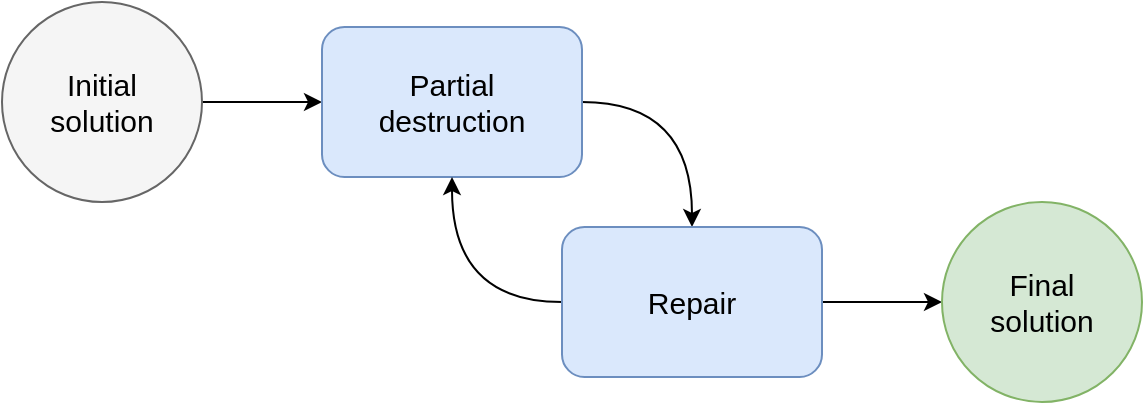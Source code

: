<mxfile version="26.0.2">
  <diagram name="Page-1" id="Ve6AKhZev0prQEUSMhcG">
    <mxGraphModel dx="1050" dy="557" grid="1" gridSize="10" guides="1" tooltips="1" connect="1" arrows="1" fold="1" page="1" pageScale="1" pageWidth="827" pageHeight="1169" math="0" shadow="0">
      <root>
        <mxCell id="0" />
        <mxCell id="1" parent="0" />
        <mxCell id="Fns-NLv8KHA7JG8k3tlo-4" value="" style="edgeStyle=orthogonalEdgeStyle;rounded=0;orthogonalLoop=1;jettySize=auto;fontFamily=Helvetica;fontSize=15;fontColor=#000000;" parent="1" source="Fns-NLv8KHA7JG8k3tlo-2" target="Fns-NLv8KHA7JG8k3tlo-3" edge="1">
          <mxGeometry relative="1" as="geometry" />
        </mxCell>
        <mxCell id="Fns-NLv8KHA7JG8k3tlo-2" value="Initial&#xa;solution" style="ellipse;whiteSpace=wrap;fillColor=#f5f5f5;strokeColor=#666666;fontColor=#000000;fontFamily=Helvetica;fontSize=15;" parent="1" vertex="1">
          <mxGeometry x="390" y="365" width="100" height="100" as="geometry" />
        </mxCell>
        <mxCell id="Fns-NLv8KHA7JG8k3tlo-19" value="" style="edgeStyle=orthogonalEdgeStyle;curved=1;rounded=0;orthogonalLoop=1;jettySize=auto;exitX=1;exitY=0.5;exitDx=0;exitDy=0;entryX=0.5;entryY=0;entryDx=0;entryDy=0;fontFamily=Helvetica;fontSize=15;fontColor=#000000;" parent="1" source="Fns-NLv8KHA7JG8k3tlo-3" target="Fns-NLv8KHA7JG8k3tlo-5" edge="1">
          <mxGeometry relative="1" as="geometry" />
        </mxCell>
        <mxCell id="Fns-NLv8KHA7JG8k3tlo-3" value="Partial&#xa;destruction" style="whiteSpace=wrap;fillColor=#dae8fc;strokeColor=#6c8ebf;rounded=1;glass=0;shadow=0;fontFamily=Helvetica;fontSize=15;fontColor=#000000;" parent="1" vertex="1">
          <mxGeometry x="550" y="377.5" width="130" height="75" as="geometry" />
        </mxCell>
        <mxCell id="Fns-NLv8KHA7JG8k3tlo-9" value="" style="edgeStyle=orthogonalEdgeStyle;rounded=0;orthogonalLoop=1;jettySize=auto;fontFamily=Helvetica;fontSize=15;fontColor=#000000;" parent="1" source="Fns-NLv8KHA7JG8k3tlo-5" target="Fns-NLv8KHA7JG8k3tlo-8" edge="1">
          <mxGeometry relative="1" as="geometry" />
        </mxCell>
        <mxCell id="Fns-NLv8KHA7JG8k3tlo-20" value="" style="edgeStyle=orthogonalEdgeStyle;curved=1;rounded=0;orthogonalLoop=1;jettySize=auto;exitX=0;exitY=0.5;exitDx=0;exitDy=0;entryX=0.5;entryY=1;entryDx=0;entryDy=0;fontFamily=Helvetica;fontSize=15;fontColor=#000000;" parent="1" source="Fns-NLv8KHA7JG8k3tlo-5" target="Fns-NLv8KHA7JG8k3tlo-3" edge="1">
          <mxGeometry relative="1" as="geometry" />
        </mxCell>
        <mxCell id="Fns-NLv8KHA7JG8k3tlo-5" value="Repair" style="whiteSpace=wrap;fillColor=#dae8fc;strokeColor=#6c8ebf;rounded=1;fontFamily=Helvetica;fontSize=15;fontColor=#000000;" parent="1" vertex="1">
          <mxGeometry x="670" y="477.5" width="130" height="75" as="geometry" />
        </mxCell>
        <mxCell id="Fns-NLv8KHA7JG8k3tlo-8" value="Final&#xa;solution" style="ellipse;whiteSpace=wrap;aspect=fixed;fillColor=#d5e8d4;strokeColor=#82b366;fontFamily=Helvetica;fontSize=15;fontColor=#000000;" parent="1" vertex="1">
          <mxGeometry x="860" y="465" width="100" height="100" as="geometry" />
        </mxCell>
      </root>
    </mxGraphModel>
  </diagram>
</mxfile>
